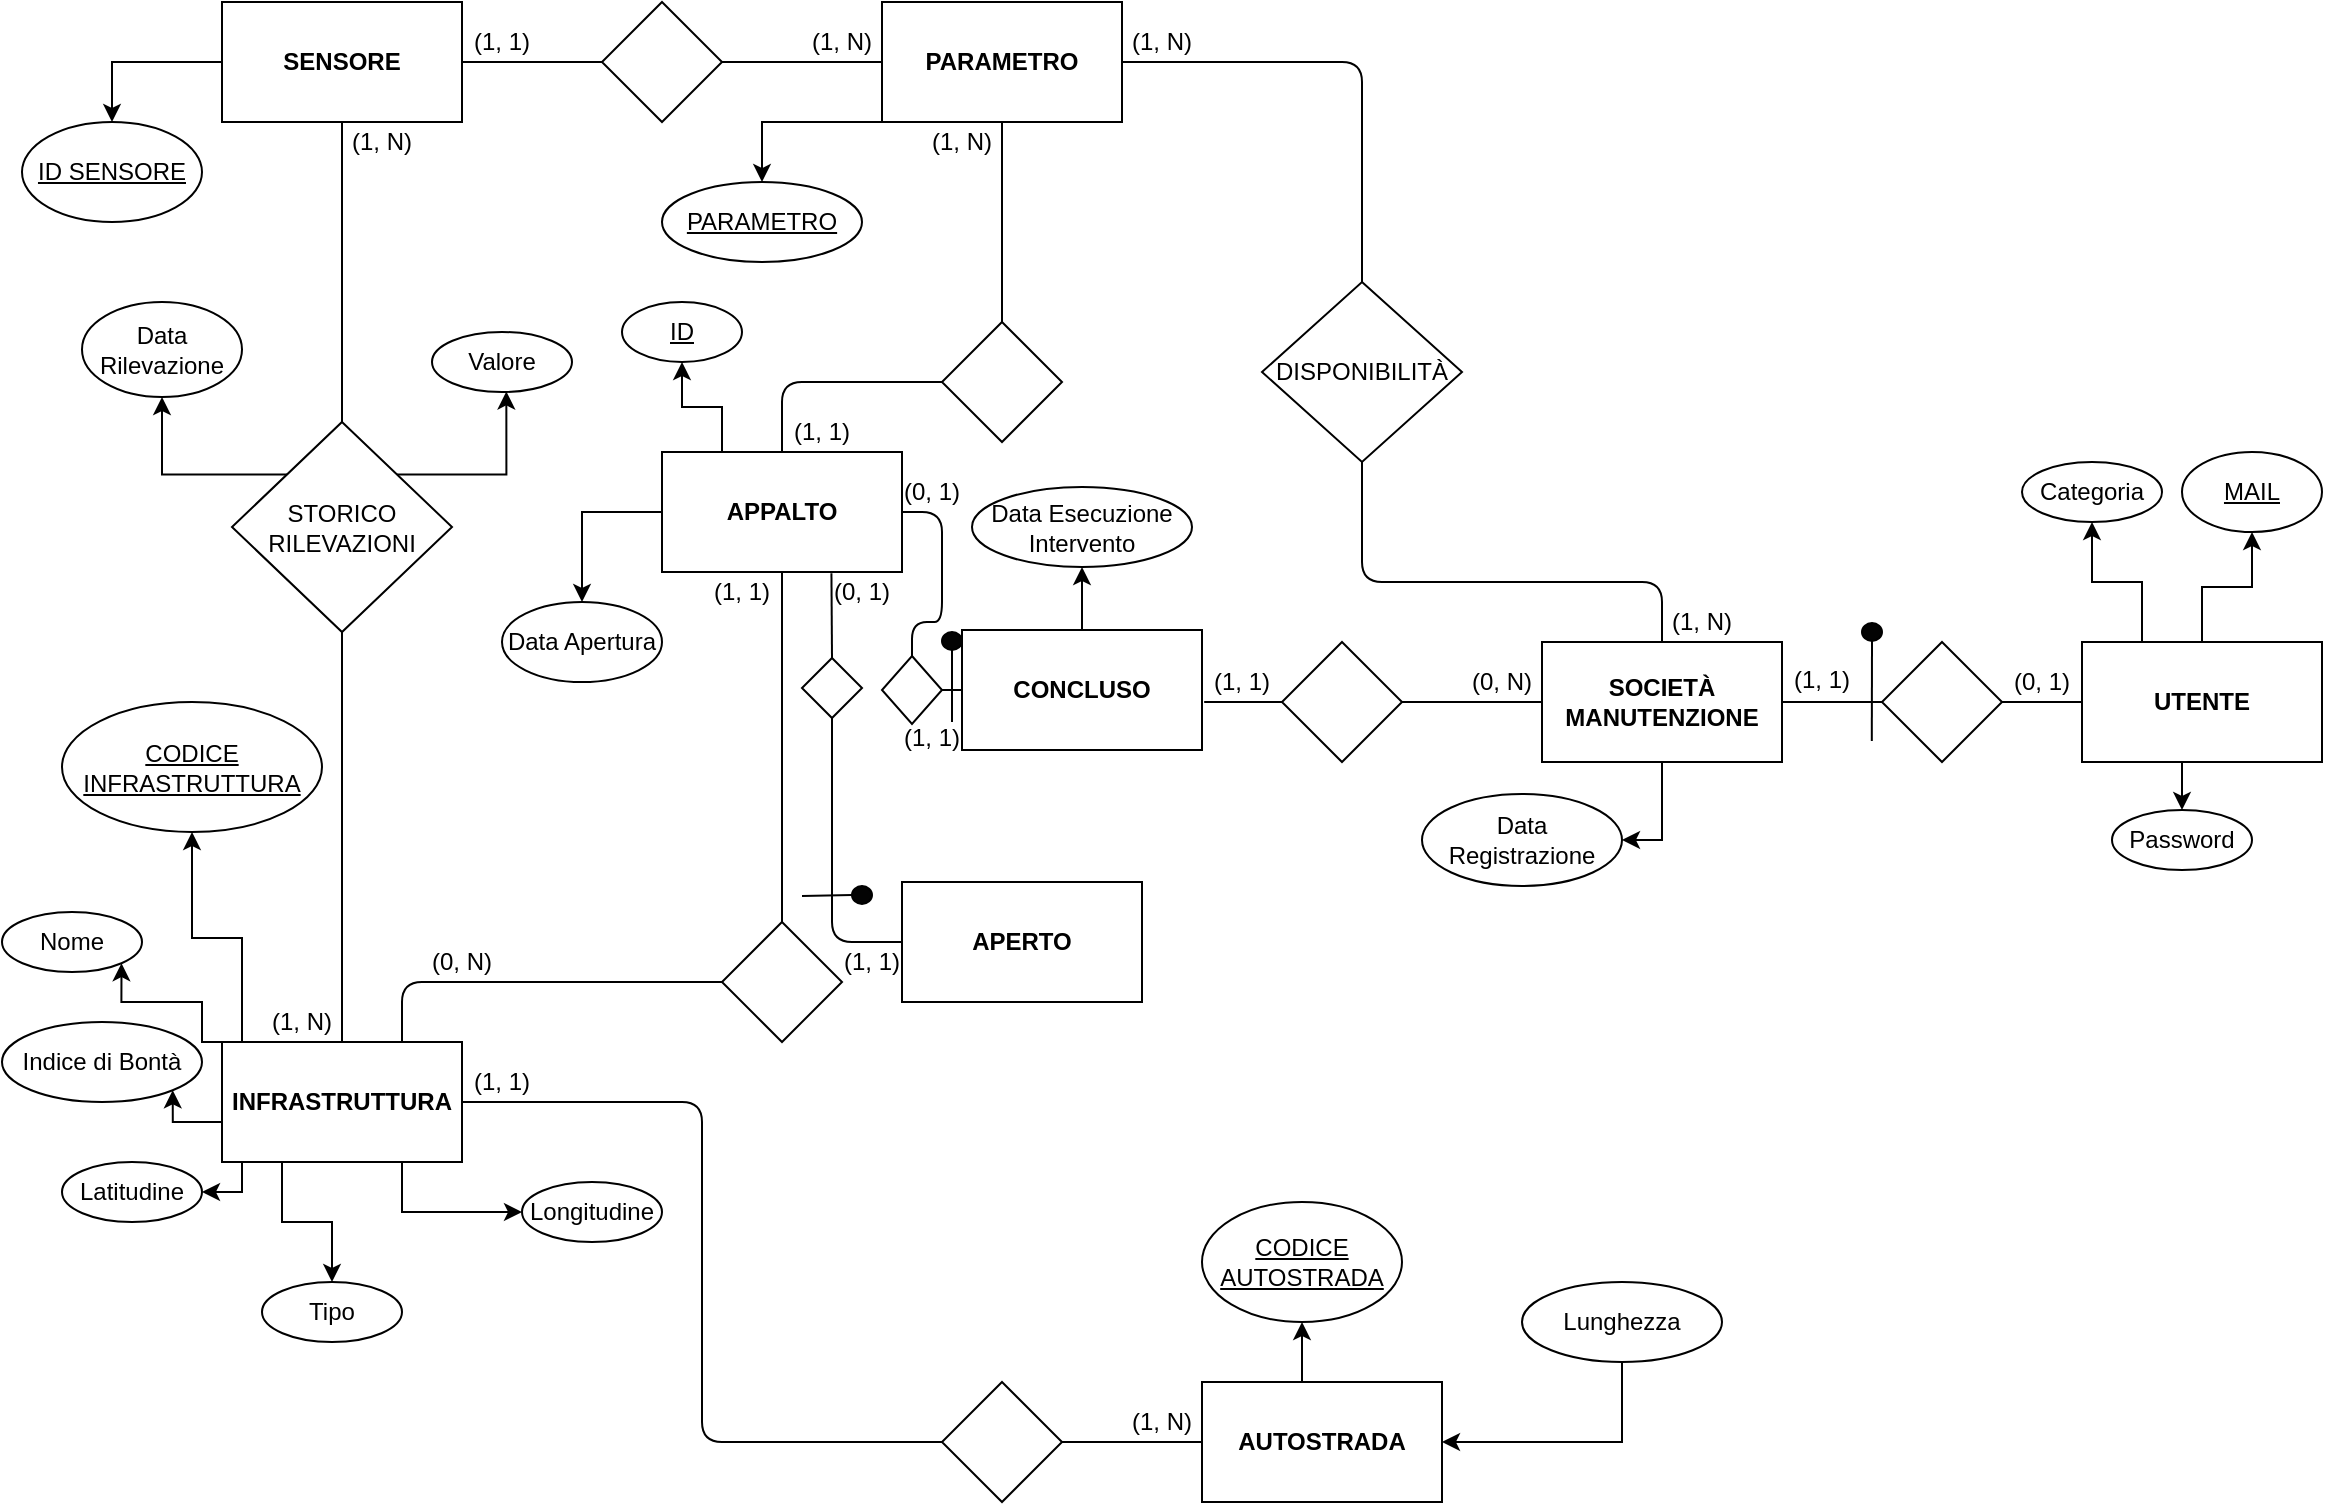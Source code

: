<mxfile version="14.6.13" type="device"><diagram id="R2lEEEUBdFMjLlhIrx00" name="Page-1"><mxGraphModel dx="1385" dy="718" grid="1" gridSize="10" guides="1" tooltips="1" connect="1" arrows="1" fold="1" page="1" pageScale="1" pageWidth="1169" pageHeight="827" math="0" shadow="0" extFonts="Permanent Marker^https://fonts.googleapis.com/css?family=Permanent+Marker"><root><mxCell id="0"/><mxCell id="1" parent="0"/><mxCell id="ARgTO1HJtI1dzQrFU6CF-13" style="edgeStyle=orthogonalEdgeStyle;rounded=0;orthogonalLoop=1;jettySize=auto;html=1;exitX=0;exitY=0;exitDx=0;exitDy=0;entryX=1;entryY=1;entryDx=0;entryDy=0;" parent="1" source="DTdCCOLke4MYshlRXtkn-2" target="ARgTO1HJtI1dzQrFU6CF-9" edge="1"><mxGeometry relative="1" as="geometry"><Array as="points"><mxPoint x="100" y="560"/><mxPoint x="100" y="540"/><mxPoint x="60" y="540"/></Array></mxGeometry></mxCell><mxCell id="ARgTO1HJtI1dzQrFU6CF-14" style="edgeStyle=orthogonalEdgeStyle;rounded=0;orthogonalLoop=1;jettySize=auto;html=1;exitX=0;exitY=0.25;exitDx=0;exitDy=0;entryX=1;entryY=1;entryDx=0;entryDy=0;" parent="1" source="DTdCCOLke4MYshlRXtkn-2" target="ARgTO1HJtI1dzQrFU6CF-10" edge="1"><mxGeometry relative="1" as="geometry"><Array as="points"><mxPoint x="110" y="600"/><mxPoint x="85" y="600"/></Array></mxGeometry></mxCell><mxCell id="ARgTO1HJtI1dzQrFU6CF-15" style="edgeStyle=orthogonalEdgeStyle;rounded=0;orthogonalLoop=1;jettySize=auto;html=1;exitX=0;exitY=1;exitDx=0;exitDy=0;entryX=1;entryY=0.5;entryDx=0;entryDy=0;" parent="1" source="DTdCCOLke4MYshlRXtkn-2" target="ARgTO1HJtI1dzQrFU6CF-12" edge="1"><mxGeometry relative="1" as="geometry"><Array as="points"><mxPoint x="120" y="620"/><mxPoint x="120" y="635"/></Array></mxGeometry></mxCell><mxCell id="ARgTO1HJtI1dzQrFU6CF-16" style="edgeStyle=orthogonalEdgeStyle;rounded=0;orthogonalLoop=1;jettySize=auto;html=1;exitX=0.75;exitY=1;exitDx=0;exitDy=0;entryX=0;entryY=0.5;entryDx=0;entryDy=0;" parent="1" source="DTdCCOLke4MYshlRXtkn-2" target="ARgTO1HJtI1dzQrFU6CF-11" edge="1"><mxGeometry relative="1" as="geometry"/></mxCell><mxCell id="ARgTO1HJtI1dzQrFU6CF-19" style="edgeStyle=orthogonalEdgeStyle;rounded=0;orthogonalLoop=1;jettySize=auto;html=1;exitX=0.25;exitY=0;exitDx=0;exitDy=0;entryX=0.5;entryY=1;entryDx=0;entryDy=0;" parent="1" source="DTdCCOLke4MYshlRXtkn-2" target="ARgTO1HJtI1dzQrFU6CF-17" edge="1"><mxGeometry relative="1" as="geometry"><Array as="points"><mxPoint x="120" y="560"/><mxPoint x="120" y="508"/><mxPoint x="95" y="508"/></Array></mxGeometry></mxCell><mxCell id="m7eNtZPZk-b3_-M_fhzw-2" style="edgeStyle=orthogonalEdgeStyle;rounded=0;orthogonalLoop=1;jettySize=auto;html=1;exitX=0.25;exitY=1;exitDx=0;exitDy=0;entryX=0.5;entryY=0;entryDx=0;entryDy=0;" edge="1" parent="1" source="DTdCCOLke4MYshlRXtkn-2" target="m7eNtZPZk-b3_-M_fhzw-1"><mxGeometry relative="1" as="geometry"/></mxCell><mxCell id="DTdCCOLke4MYshlRXtkn-2" value="" style="rounded=0;whiteSpace=wrap;html=1;" parent="1" vertex="1"><mxGeometry x="110" y="560" width="120" height="60" as="geometry"/></mxCell><mxCell id="DTdCCOLke4MYshlRXtkn-5" value="&lt;b&gt;INFRASTRUTTURA&lt;/b&gt;" style="text;html=1;strokeColor=none;fillColor=none;align=center;verticalAlign=middle;whiteSpace=wrap;rounded=0;comic=0;" parent="1" vertex="1"><mxGeometry x="110" y="580" width="120" height="20" as="geometry"/></mxCell><mxCell id="ARgTO1HJtI1dzQrFU6CF-31" style="edgeStyle=orthogonalEdgeStyle;rounded=0;orthogonalLoop=1;jettySize=auto;html=1;exitX=0.5;exitY=0;exitDx=0;exitDy=0;entryX=0.5;entryY=1;entryDx=0;entryDy=0;" parent="1" source="DTdCCOLke4MYshlRXtkn-17" target="ARgTO1HJtI1dzQrFU6CF-29" edge="1"><mxGeometry relative="1" as="geometry"/></mxCell><mxCell id="ARgTO1HJtI1dzQrFU6CF-32" style="edgeStyle=orthogonalEdgeStyle;rounded=0;orthogonalLoop=1;jettySize=auto;html=1;exitX=0.5;exitY=1;exitDx=0;exitDy=0;entryX=0.5;entryY=0;entryDx=0;entryDy=0;" parent="1" source="DTdCCOLke4MYshlRXtkn-17" target="ARgTO1HJtI1dzQrFU6CF-30" edge="1"><mxGeometry relative="1" as="geometry"/></mxCell><mxCell id="m7eNtZPZk-b3_-M_fhzw-4" style="edgeStyle=orthogonalEdgeStyle;rounded=0;orthogonalLoop=1;jettySize=auto;html=1;exitX=0.25;exitY=0;exitDx=0;exitDy=0;entryX=0.5;entryY=1;entryDx=0;entryDy=0;" edge="1" parent="1" source="DTdCCOLke4MYshlRXtkn-17" target="m7eNtZPZk-b3_-M_fhzw-3"><mxGeometry relative="1" as="geometry"/></mxCell><mxCell id="DTdCCOLke4MYshlRXtkn-17" value="" style="rounded=0;whiteSpace=wrap;html=1;" parent="1" vertex="1"><mxGeometry x="1040" y="360" width="120" height="60" as="geometry"/></mxCell><mxCell id="DTdCCOLke4MYshlRXtkn-18" value="&lt;b&gt;UTENTE&lt;/b&gt;" style="text;html=1;strokeColor=none;fillColor=none;align=center;verticalAlign=middle;whiteSpace=wrap;rounded=0;comic=0;" parent="1" vertex="1"><mxGeometry x="1040" y="380" width="120" height="20" as="geometry"/></mxCell><mxCell id="ARgTO1HJtI1dzQrFU6CF-34" style="edgeStyle=orthogonalEdgeStyle;rounded=0;orthogonalLoop=1;jettySize=auto;html=1;exitX=0.5;exitY=1;exitDx=0;exitDy=0;entryX=1;entryY=0.5;entryDx=0;entryDy=0;" parent="1" source="DTdCCOLke4MYshlRXtkn-23" target="ARgTO1HJtI1dzQrFU6CF-33" edge="1"><mxGeometry relative="1" as="geometry"/></mxCell><mxCell id="DTdCCOLke4MYshlRXtkn-23" value="" style="rounded=0;whiteSpace=wrap;html=1;comic=0;" parent="1" vertex="1"><mxGeometry x="770" y="360" width="120" height="60" as="geometry"/></mxCell><mxCell id="DTdCCOLke4MYshlRXtkn-24" value="&lt;div&gt;&lt;b&gt;SOCIETÀ&lt;/b&gt;&lt;/div&gt;&lt;div&gt;&lt;b&gt;MANUTENZIONE&lt;br&gt;&lt;/b&gt;&lt;/div&gt;" style="text;html=1;strokeColor=none;fillColor=none;align=center;verticalAlign=middle;whiteSpace=wrap;rounded=0;comic=0;" parent="1" vertex="1"><mxGeometry x="775" y="375" width="110" height="30" as="geometry"/></mxCell><mxCell id="ARgTO1HJtI1dzQrFU6CF-23" style="edgeStyle=orthogonalEdgeStyle;rounded=0;orthogonalLoop=1;jettySize=auto;html=1;exitX=0.25;exitY=0;exitDx=0;exitDy=0;entryX=0.5;entryY=1;entryDx=0;entryDy=0;" parent="1" source="DTdCCOLke4MYshlRXtkn-31" target="ARgTO1HJtI1dzQrFU6CF-22" edge="1"><mxGeometry relative="1" as="geometry"/></mxCell><mxCell id="MuZJ8Xw1Ypd4uIBQaqH0-1" style="edgeStyle=orthogonalEdgeStyle;rounded=0;orthogonalLoop=1;jettySize=auto;html=1;exitX=0;exitY=0.5;exitDx=0;exitDy=0;entryX=0.5;entryY=0;entryDx=0;entryDy=0;" parent="1" source="DTdCCOLke4MYshlRXtkn-31" target="ARgTO1HJtI1dzQrFU6CF-20" edge="1"><mxGeometry relative="1" as="geometry"/></mxCell><mxCell id="DTdCCOLke4MYshlRXtkn-31" value="&lt;b&gt;APPALTO&lt;/b&gt;" style="rounded=0;whiteSpace=wrap;html=1;comic=0;" parent="1" vertex="1"><mxGeometry x="330" y="265" width="120" height="60" as="geometry"/></mxCell><mxCell id="ARgTO1HJtI1dzQrFU6CF-36" style="edgeStyle=orthogonalEdgeStyle;rounded=0;orthogonalLoop=1;jettySize=auto;html=1;exitX=0.5;exitY=0;exitDx=0;exitDy=0;entryX=0.5;entryY=1;entryDx=0;entryDy=0;" parent="1" source="DTdCCOLke4MYshlRXtkn-34" target="ARgTO1HJtI1dzQrFU6CF-35" edge="1"><mxGeometry relative="1" as="geometry"/></mxCell><mxCell id="DTdCCOLke4MYshlRXtkn-34" value="" style="rounded=0;whiteSpace=wrap;html=1;comic=0;" parent="1" vertex="1"><mxGeometry x="600" y="730" width="120" height="60" as="geometry"/></mxCell><mxCell id="DTdCCOLke4MYshlRXtkn-35" value="&lt;b&gt;AUTOSTRADA&lt;/b&gt;" style="text;html=1;strokeColor=none;fillColor=none;align=center;verticalAlign=middle;whiteSpace=wrap;rounded=0;comic=0;" parent="1" vertex="1"><mxGeometry x="630" y="745" width="60" height="30" as="geometry"/></mxCell><mxCell id="DTdCCOLke4MYshlRXtkn-36" value="" style="rhombus;whiteSpace=wrap;html=1;rounded=0;comic=0;" parent="1" vertex="1"><mxGeometry x="470" y="730" width="60" height="60" as="geometry"/></mxCell><mxCell id="DTdCCOLke4MYshlRXtkn-37" value="" style="endArrow=none;html=1;fillColor=#000000;exitX=1;exitY=0.5;exitDx=0;exitDy=0;entryX=0;entryY=0.5;entryDx=0;entryDy=0;" parent="1" source="DTdCCOLke4MYshlRXtkn-5" target="DTdCCOLke4MYshlRXtkn-36" edge="1"><mxGeometry width="50" height="50" relative="1" as="geometry"><mxPoint x="270" y="530" as="sourcePoint"/><mxPoint x="320" y="480" as="targetPoint"/><Array as="points"><mxPoint x="350" y="590"/><mxPoint x="350" y="760"/></Array></mxGeometry></mxCell><mxCell id="DTdCCOLke4MYshlRXtkn-38" value="" style="endArrow=none;html=1;fillColor=#000000;entryX=0;entryY=0.5;entryDx=0;entryDy=0;" parent="1" edge="1"><mxGeometry width="50" height="50" relative="1" as="geometry"><mxPoint x="530" y="760" as="sourcePoint"/><mxPoint x="600" y="760" as="targetPoint"/></mxGeometry></mxCell><mxCell id="DTdCCOLke4MYshlRXtkn-39" value="(1, 1)" style="text;html=1;strokeColor=none;fillColor=none;align=center;verticalAlign=middle;whiteSpace=wrap;rounded=0;comic=0;" parent="1" vertex="1"><mxGeometry x="230" y="570" width="40" height="20" as="geometry"/></mxCell><mxCell id="DTdCCOLke4MYshlRXtkn-40" value="(1, N)" style="text;html=1;strokeColor=none;fillColor=none;align=center;verticalAlign=middle;whiteSpace=wrap;rounded=0;comic=0;" parent="1" vertex="1"><mxGeometry x="560" y="740" width="40" height="20" as="geometry"/></mxCell><mxCell id="ARgTO1HJtI1dzQrFU6CF-28" style="edgeStyle=orthogonalEdgeStyle;rounded=0;orthogonalLoop=1;jettySize=auto;html=1;exitX=0;exitY=1;exitDx=0;exitDy=0;entryX=0.5;entryY=0;entryDx=0;entryDy=0;" parent="1" source="DTdCCOLke4MYshlRXtkn-43" target="ARgTO1HJtI1dzQrFU6CF-26" edge="1"><mxGeometry relative="1" as="geometry"><Array as="points"><mxPoint x="380" y="100"/></Array></mxGeometry></mxCell><mxCell id="DTdCCOLke4MYshlRXtkn-43" value="&lt;b&gt;PARAMETRO&lt;/b&gt;" style="rounded=0;whiteSpace=wrap;html=1;comic=0;" parent="1" vertex="1"><mxGeometry x="440" y="40" width="120" height="60" as="geometry"/></mxCell><mxCell id="DTdCCOLke4MYshlRXtkn-51" value="" style="rhombus;whiteSpace=wrap;html=1;rounded=0;comic=0;" parent="1" vertex="1"><mxGeometry x="470" y="200" width="60" height="60" as="geometry"/></mxCell><mxCell id="DTdCCOLke4MYshlRXtkn-56" value="" style="rhombus;whiteSpace=wrap;html=1;rounded=0;comic=0;" parent="1" vertex="1"><mxGeometry x="640" y="360" width="60" height="60" as="geometry"/></mxCell><mxCell id="DTdCCOLke4MYshlRXtkn-57" value="" style="endArrow=none;html=1;fillColor=#000000;exitX=1.009;exitY=0.6;exitDx=0;exitDy=0;entryX=0;entryY=0.5;entryDx=0;entryDy=0;exitPerimeter=0;" parent="1" source="MuZJ8Xw1Ypd4uIBQaqH0-7" target="DTdCCOLke4MYshlRXtkn-56" edge="1"><mxGeometry width="50" height="50" relative="1" as="geometry"><mxPoint x="590" y="394" as="sourcePoint"/><mxPoint x="680" y="284" as="targetPoint"/></mxGeometry></mxCell><mxCell id="DTdCCOLke4MYshlRXtkn-59" value="(1, 1)" style="text;html=1;strokeColor=none;fillColor=none;align=center;verticalAlign=middle;whiteSpace=wrap;rounded=0;comic=0;" parent="1" vertex="1"><mxGeometry x="600" y="370" width="40" height="20" as="geometry"/></mxCell><mxCell id="DTdCCOLke4MYshlRXtkn-60" value="(0, N)" style="text;html=1;strokeColor=none;fillColor=none;align=center;verticalAlign=middle;whiteSpace=wrap;rounded=0;comic=0;" parent="1" vertex="1"><mxGeometry x="730" y="370" width="40" height="20" as="geometry"/></mxCell><mxCell id="DTdCCOLke4MYshlRXtkn-83" value="" style="endArrow=none;html=1;fillColor=#000000;entryX=0.5;entryY=1;entryDx=0;entryDy=0;exitX=0.5;exitY=0;exitDx=0;exitDy=0;" parent="1" source="DTdCCOLke4MYshlRXtkn-51" target="DTdCCOLke4MYshlRXtkn-43" edge="1"><mxGeometry width="50" height="50" relative="1" as="geometry"><mxPoint x="300" y="270" as="sourcePoint"/><mxPoint x="350" y="220" as="targetPoint"/></mxGeometry></mxCell><mxCell id="DTdCCOLke4MYshlRXtkn-84" value="" style="endArrow=none;html=1;fillColor=#000000;exitX=0.5;exitY=0;exitDx=0;exitDy=0;entryX=0;entryY=0.5;entryDx=0;entryDy=0;" parent="1" source="DTdCCOLke4MYshlRXtkn-31" target="DTdCCOLke4MYshlRXtkn-51" edge="1"><mxGeometry width="50" height="50" relative="1" as="geometry"><mxPoint x="499.66" y="260" as="sourcePoint"/><mxPoint x="500" y="260" as="targetPoint"/><Array as="points"><mxPoint x="390" y="230"/></Array></mxGeometry></mxCell><mxCell id="DTdCCOLke4MYshlRXtkn-85" value="" style="rhombus;whiteSpace=wrap;html=1;rounded=0;comic=0;" parent="1" vertex="1"><mxGeometry x="630" y="180" width="100" height="90" as="geometry"/></mxCell><mxCell id="DTdCCOLke4MYshlRXtkn-90" value="" style="endArrow=none;html=1;fillColor=#000000;exitX=1;exitY=0.5;exitDx=0;exitDy=0;entryX=0.5;entryY=0;entryDx=0;entryDy=0;" parent="1" source="DTdCCOLke4MYshlRXtkn-43" target="DTdCCOLke4MYshlRXtkn-85" edge="1"><mxGeometry width="50" height="50" relative="1" as="geometry"><mxPoint x="710" y="160" as="sourcePoint"/><mxPoint x="760" y="110" as="targetPoint"/><Array as="points"><mxPoint x="680" y="70"/></Array></mxGeometry></mxCell><mxCell id="DTdCCOLke4MYshlRXtkn-91" value="" style="endArrow=none;html=1;fillColor=#000000;exitX=0.5;exitY=1;exitDx=0;exitDy=0;entryX=0.5;entryY=0;entryDx=0;entryDy=0;" parent="1" source="DTdCCOLke4MYshlRXtkn-85" target="DTdCCOLke4MYshlRXtkn-23" edge="1"><mxGeometry width="50" height="50" relative="1" as="geometry"><mxPoint x="800" y="190" as="sourcePoint"/><mxPoint x="850" y="140" as="targetPoint"/><Array as="points"><mxPoint x="680" y="330"/><mxPoint x="830" y="330"/></Array></mxGeometry></mxCell><mxCell id="DTdCCOLke4MYshlRXtkn-92" value="" style="rhombus;whiteSpace=wrap;html=1;rounded=0;comic=0;" parent="1" vertex="1"><mxGeometry x="360" y="500" width="60" height="60" as="geometry"/></mxCell><mxCell id="DTdCCOLke4MYshlRXtkn-93" value="" style="endArrow=none;html=1;fillColor=#000000;entryX=0.5;entryY=1;entryDx=0;entryDy=0;exitX=0.5;exitY=0;exitDx=0;exitDy=0;" parent="1" source="DTdCCOLke4MYshlRXtkn-92" target="DTdCCOLke4MYshlRXtkn-31" edge="1"><mxGeometry width="50" height="50" relative="1" as="geometry"><mxPoint x="360" y="610" as="sourcePoint"/><mxPoint x="410" y="560" as="targetPoint"/></mxGeometry></mxCell><mxCell id="DTdCCOLke4MYshlRXtkn-94" value="" style="endArrow=none;html=1;fillColor=#000000;entryX=0;entryY=0.5;entryDx=0;entryDy=0;exitX=0.75;exitY=0;exitDx=0;exitDy=0;" parent="1" source="DTdCCOLke4MYshlRXtkn-2" target="DTdCCOLke4MYshlRXtkn-92" edge="1"><mxGeometry width="50" height="50" relative="1" as="geometry"><mxPoint x="400" y="630" as="sourcePoint"/><mxPoint x="450" y="580" as="targetPoint"/><Array as="points"><mxPoint x="200" y="530"/></Array></mxGeometry></mxCell><mxCell id="DTdCCOLke4MYshlRXtkn-95" value="DISPONIBILITÀ" style="text;html=1;strokeColor=none;fillColor=none;align=center;verticalAlign=middle;whiteSpace=wrap;rounded=0;comic=0;" parent="1" vertex="1"><mxGeometry x="660" y="215" width="40" height="20" as="geometry"/></mxCell><mxCell id="DTdCCOLke4MYshlRXtkn-96" value="(1, 1)" style="text;html=1;strokeColor=none;fillColor=none;align=center;verticalAlign=middle;whiteSpace=wrap;rounded=0;comic=0;" parent="1" vertex="1"><mxGeometry x="350" y="325" width="40" height="20" as="geometry"/></mxCell><mxCell id="DTdCCOLke4MYshlRXtkn-97" value="(0, N)" style="text;html=1;strokeColor=none;fillColor=none;align=center;verticalAlign=middle;whiteSpace=wrap;rounded=0;comic=0;" parent="1" vertex="1"><mxGeometry x="210" y="510" width="40" height="20" as="geometry"/></mxCell><mxCell id="DTdCCOLke4MYshlRXtkn-98" value="(1, N)" style="text;html=1;strokeColor=none;fillColor=none;align=center;verticalAlign=middle;whiteSpace=wrap;rounded=0;comic=0;" parent="1" vertex="1"><mxGeometry x="130" y="540" width="40" height="20" as="geometry"/></mxCell><mxCell id="DTdCCOLke4MYshlRXtkn-101" value="(1, N)" style="text;html=1;strokeColor=none;fillColor=none;align=center;verticalAlign=middle;whiteSpace=wrap;rounded=0;comic=0;" parent="1" vertex="1"><mxGeometry x="400" y="50" width="40" height="20" as="geometry"/></mxCell><mxCell id="DTdCCOLke4MYshlRXtkn-102" value="(1, N)" style="text;html=1;strokeColor=none;fillColor=none;align=center;verticalAlign=middle;whiteSpace=wrap;rounded=0;comic=0;" parent="1" vertex="1"><mxGeometry x="460" y="100" width="40" height="20" as="geometry"/></mxCell><mxCell id="DTdCCOLke4MYshlRXtkn-103" value="(1, N)" style="text;html=1;strokeColor=none;fillColor=none;align=center;verticalAlign=middle;whiteSpace=wrap;rounded=0;comic=0;" parent="1" vertex="1"><mxGeometry x="560" y="50" width="40" height="20" as="geometry"/></mxCell><mxCell id="DTdCCOLke4MYshlRXtkn-104" value="(1, 1)" style="text;html=1;strokeColor=none;fillColor=none;align=center;verticalAlign=middle;whiteSpace=wrap;rounded=0;comic=0;" parent="1" vertex="1"><mxGeometry x="390" y="245" width="40" height="20" as="geometry"/></mxCell><mxCell id="DTdCCOLke4MYshlRXtkn-105" value="(1, N)" style="text;html=1;strokeColor=none;fillColor=none;align=center;verticalAlign=middle;whiteSpace=wrap;rounded=0;comic=0;" parent="1" vertex="1"><mxGeometry x="830" y="340" width="40" height="20" as="geometry"/></mxCell><mxCell id="DTdCCOLke4MYshlRXtkn-107" value="" style="endArrow=none;html=1;fillColor=#000000;entryX=0;entryY=0.5;entryDx=0;entryDy=0;exitX=1;exitY=0.5;exitDx=0;exitDy=0;" parent="1" source="DTdCCOLke4MYshlRXtkn-56" target="DTdCCOLke4MYshlRXtkn-23" edge="1"><mxGeometry width="50" height="50" relative="1" as="geometry"><mxPoint x="650" y="510" as="sourcePoint"/><mxPoint x="700" y="460" as="targetPoint"/></mxGeometry></mxCell><mxCell id="ARgTO1HJtI1dzQrFU6CF-7" style="edgeStyle=orthogonalEdgeStyle;rounded=0;orthogonalLoop=1;jettySize=auto;html=1;exitX=0;exitY=0;exitDx=0;exitDy=0;entryX=0.5;entryY=1;entryDx=0;entryDy=0;" parent="1" source="DTdCCOLke4MYshlRXtkn-108" target="ARgTO1HJtI1dzQrFU6CF-6" edge="1"><mxGeometry relative="1" as="geometry"><Array as="points"><mxPoint x="80" y="276"/></Array></mxGeometry></mxCell><mxCell id="ARgTO1HJtI1dzQrFU6CF-8" style="edgeStyle=orthogonalEdgeStyle;rounded=0;orthogonalLoop=1;jettySize=auto;html=1;exitX=1;exitY=0;exitDx=0;exitDy=0;entryX=0.531;entryY=0.991;entryDx=0;entryDy=0;entryPerimeter=0;" parent="1" source="DTdCCOLke4MYshlRXtkn-108" target="ARgTO1HJtI1dzQrFU6CF-5" edge="1"><mxGeometry relative="1" as="geometry"><Array as="points"><mxPoint x="252" y="276"/></Array></mxGeometry></mxCell><mxCell id="DTdCCOLke4MYshlRXtkn-108" value="" style="rhombus;whiteSpace=wrap;html=1;rounded=0;comic=0;" parent="1" vertex="1"><mxGeometry x="115" y="250" width="110" height="105" as="geometry"/></mxCell><mxCell id="DTdCCOLke4MYshlRXtkn-109" value="STORICO&lt;br&gt;RILEVAZIONI" style="text;html=1;strokeColor=none;fillColor=none;align=center;verticalAlign=middle;whiteSpace=wrap;rounded=0;comic=0;" parent="1" vertex="1"><mxGeometry x="150" y="292.5" width="40" height="20" as="geometry"/></mxCell><mxCell id="DTdCCOLke4MYshlRXtkn-112" value="" style="endArrow=none;html=1;fillColor=#000000;entryX=0.5;entryY=1;entryDx=0;entryDy=0;exitX=0.5;exitY=0;exitDx=0;exitDy=0;" parent="1" source="DTdCCOLke4MYshlRXtkn-2" target="DTdCCOLke4MYshlRXtkn-108" edge="1"><mxGeometry width="50" height="50" relative="1" as="geometry"><mxPoint x="230" y="420" as="sourcePoint"/><mxPoint x="280" y="370" as="targetPoint"/></mxGeometry></mxCell><mxCell id="ARgTO1HJtI1dzQrFU6CF-5" value="Valore" style="ellipse;whiteSpace=wrap;html=1;align=center;" parent="1" vertex="1"><mxGeometry x="215" y="205" width="70" height="30" as="geometry"/></mxCell><mxCell id="ARgTO1HJtI1dzQrFU6CF-6" value="Data Rilevazione" style="ellipse;whiteSpace=wrap;html=1;align=center;" parent="1" vertex="1"><mxGeometry x="40" y="190" width="80" height="47.5" as="geometry"/></mxCell><mxCell id="ARgTO1HJtI1dzQrFU6CF-9" value="Nome" style="ellipse;whiteSpace=wrap;html=1;align=center;" parent="1" vertex="1"><mxGeometry y="495" width="70" height="30" as="geometry"/></mxCell><mxCell id="ARgTO1HJtI1dzQrFU6CF-10" value="Indice di Bontà" style="ellipse;whiteSpace=wrap;html=1;align=center;" parent="1" vertex="1"><mxGeometry y="550" width="100" height="40" as="geometry"/></mxCell><mxCell id="ARgTO1HJtI1dzQrFU6CF-11" value="Longitudine" style="ellipse;whiteSpace=wrap;html=1;align=center;" parent="1" vertex="1"><mxGeometry x="260" y="630" width="70" height="30" as="geometry"/></mxCell><mxCell id="ARgTO1HJtI1dzQrFU6CF-12" value="Latitudine" style="ellipse;whiteSpace=wrap;html=1;align=center;" parent="1" vertex="1"><mxGeometry x="30" y="620" width="70" height="30" as="geometry"/></mxCell><mxCell id="ARgTO1HJtI1dzQrFU6CF-17" value="CODICE INFRASTRUTTURA" style="ellipse;whiteSpace=wrap;html=1;align=center;fontStyle=4;" parent="1" vertex="1"><mxGeometry x="30" y="390" width="130" height="65" as="geometry"/></mxCell><mxCell id="ARgTO1HJtI1dzQrFU6CF-20" value="Data Apertura" style="ellipse;whiteSpace=wrap;html=1;align=center;" parent="1" vertex="1"><mxGeometry x="250" y="340" width="80" height="40" as="geometry"/></mxCell><mxCell id="ARgTO1HJtI1dzQrFU6CF-22" value="ID" style="ellipse;whiteSpace=wrap;html=1;align=center;fontStyle=4;" parent="1" vertex="1"><mxGeometry x="310" y="190" width="60" height="30" as="geometry"/></mxCell><mxCell id="ARgTO1HJtI1dzQrFU6CF-26" value="PARAMETRO" style="ellipse;whiteSpace=wrap;html=1;align=center;fontStyle=4;" parent="1" vertex="1"><mxGeometry x="330" y="130" width="100" height="40" as="geometry"/></mxCell><mxCell id="ARgTO1HJtI1dzQrFU6CF-29" value="MAIL" style="ellipse;whiteSpace=wrap;html=1;align=center;fontStyle=4;" parent="1" vertex="1"><mxGeometry x="1090" y="265" width="70" height="40" as="geometry"/></mxCell><mxCell id="ARgTO1HJtI1dzQrFU6CF-30" value="Password" style="ellipse;whiteSpace=wrap;html=1;align=center;" parent="1" vertex="1"><mxGeometry x="1055" y="444" width="70" height="30" as="geometry"/></mxCell><mxCell id="ARgTO1HJtI1dzQrFU6CF-33" value="Data Registrazione" style="ellipse;whiteSpace=wrap;html=1;align=center;" parent="1" vertex="1"><mxGeometry x="710" y="436" width="100" height="46" as="geometry"/></mxCell><mxCell id="ARgTO1HJtI1dzQrFU6CF-35" value="CODICE AUTOSTRADA" style="ellipse;whiteSpace=wrap;html=1;align=center;fontStyle=4;" parent="1" vertex="1"><mxGeometry x="600" y="640" width="100" height="60" as="geometry"/></mxCell><mxCell id="ARgTO1HJtI1dzQrFU6CF-38" style="edgeStyle=orthogonalEdgeStyle;rounded=0;orthogonalLoop=1;jettySize=auto;html=1;exitX=0.5;exitY=1;exitDx=0;exitDy=0;entryX=1;entryY=0.5;entryDx=0;entryDy=0;" parent="1" source="ARgTO1HJtI1dzQrFU6CF-37" target="DTdCCOLke4MYshlRXtkn-34" edge="1"><mxGeometry relative="1" as="geometry"/></mxCell><mxCell id="ARgTO1HJtI1dzQrFU6CF-37" value="Lunghezza" style="ellipse;whiteSpace=wrap;html=1;align=center;" parent="1" vertex="1"><mxGeometry x="760" y="680" width="100" height="40" as="geometry"/></mxCell><mxCell id="sMt4XVGwXk2Z-iClsOvt-2" value="&lt;b&gt;SENSORE&lt;/b&gt;" style="rounded=0;whiteSpace=wrap;html=1;comic=0;" parent="1" vertex="1"><mxGeometry x="110" y="40" width="120" height="60" as="geometry"/></mxCell><mxCell id="sMt4XVGwXk2Z-iClsOvt-4" value="" style="rhombus;whiteSpace=wrap;html=1;" parent="1" vertex="1"><mxGeometry x="300" y="40" width="60" height="60" as="geometry"/></mxCell><mxCell id="sMt4XVGwXk2Z-iClsOvt-5" value="" style="endArrow=none;html=1;entryX=1;entryY=0.5;entryDx=0;entryDy=0;exitX=0;exitY=0.5;exitDx=0;exitDy=0;" parent="1" source="DTdCCOLke4MYshlRXtkn-43" target="sMt4XVGwXk2Z-iClsOvt-4" edge="1"><mxGeometry width="50" height="50" relative="1" as="geometry"><mxPoint x="250" y="210" as="sourcePoint"/><mxPoint x="300" y="160" as="targetPoint"/></mxGeometry></mxCell><mxCell id="sMt4XVGwXk2Z-iClsOvt-6" value="" style="endArrow=none;html=1;entryX=0;entryY=0.5;entryDx=0;entryDy=0;exitX=1;exitY=0.5;exitDx=0;exitDy=0;" parent="1" source="sMt4XVGwXk2Z-iClsOvt-2" target="sMt4XVGwXk2Z-iClsOvt-4" edge="1"><mxGeometry width="50" height="50" relative="1" as="geometry"><mxPoint x="210" y="210" as="sourcePoint"/><mxPoint x="260" y="160" as="targetPoint"/></mxGeometry></mxCell><mxCell id="sMt4XVGwXk2Z-iClsOvt-7" value="(1, 1)" style="text;html=1;strokeColor=none;fillColor=none;align=center;verticalAlign=middle;whiteSpace=wrap;rounded=0;" parent="1" vertex="1"><mxGeometry x="230" y="50" width="40" height="20" as="geometry"/></mxCell><mxCell id="sMt4XVGwXk2Z-iClsOvt-8" value="" style="endArrow=none;html=1;entryX=0.5;entryY=1;entryDx=0;entryDy=0;exitX=0.5;exitY=0;exitDx=0;exitDy=0;" parent="1" source="DTdCCOLke4MYshlRXtkn-108" target="sMt4XVGwXk2Z-iClsOvt-2" edge="1"><mxGeometry width="50" height="50" relative="1" as="geometry"><mxPoint x="140" y="200" as="sourcePoint"/><mxPoint x="190" y="150" as="targetPoint"/></mxGeometry></mxCell><mxCell id="sMt4XVGwXk2Z-iClsOvt-9" value="(1, N)" style="text;html=1;strokeColor=none;fillColor=none;align=center;verticalAlign=middle;whiteSpace=wrap;rounded=0;" parent="1" vertex="1"><mxGeometry x="170" y="100" width="40" height="20" as="geometry"/></mxCell><mxCell id="sMt4XVGwXk2Z-iClsOvt-12" style="edgeStyle=orthogonalEdgeStyle;rounded=0;orthogonalLoop=1;jettySize=auto;html=1;exitX=0;exitY=0.5;exitDx=0;exitDy=0;entryX=0.5;entryY=0;entryDx=0;entryDy=0;" parent="1" source="sMt4XVGwXk2Z-iClsOvt-2" target="sMt4XVGwXk2Z-iClsOvt-13" edge="1"><mxGeometry relative="1" as="geometry"><Array as="points"><mxPoint x="55" y="70"/></Array><mxPoint x="90" y="77" as="sourcePoint"/></mxGeometry></mxCell><mxCell id="sMt4XVGwXk2Z-iClsOvt-13" value="&lt;u&gt;ID SENSORE&lt;/u&gt;" style="ellipse;whiteSpace=wrap;html=1;align=center;" parent="1" vertex="1"><mxGeometry x="10" y="100" width="90" height="50" as="geometry"/></mxCell><mxCell id="MuZJ8Xw1Ypd4uIBQaqH0-5" value="" style="rounded=0;whiteSpace=wrap;html=1;comic=0;" parent="1" vertex="1"><mxGeometry x="450" y="480" width="120" height="60" as="geometry"/></mxCell><mxCell id="MuZJ8Xw1Ypd4uIBQaqH0-6" value="&lt;b&gt;APERTO&lt;/b&gt;" style="text;html=1;strokeColor=none;fillColor=none;align=center;verticalAlign=middle;whiteSpace=wrap;rounded=0;comic=0;" parent="1" vertex="1"><mxGeometry x="470" y="495" width="80" height="30" as="geometry"/></mxCell><mxCell id="MuZJ8Xw1Ypd4uIBQaqH0-7" value="" style="rounded=0;whiteSpace=wrap;html=1;comic=0;" parent="1" vertex="1"><mxGeometry x="480" y="354" width="120" height="60" as="geometry"/></mxCell><mxCell id="MuZJ8Xw1Ypd4uIBQaqH0-8" value="&lt;b&gt;CONCLUSO&lt;/b&gt;" style="text;html=1;strokeColor=none;fillColor=none;align=center;verticalAlign=middle;whiteSpace=wrap;rounded=0;comic=0;" parent="1" vertex="1"><mxGeometry x="500" y="369" width="80" height="30" as="geometry"/></mxCell><mxCell id="MuZJ8Xw1Ypd4uIBQaqH0-9" value="Data Esecuzione Intervento" style="ellipse;whiteSpace=wrap;html=1;align=center;" parent="1" vertex="1"><mxGeometry x="485" y="282.5" width="110" height="40" as="geometry"/></mxCell><mxCell id="MuZJ8Xw1Ypd4uIBQaqH0-10" value="" style="endArrow=classic;html=1;fillColor=#0D0D0D;entryX=0.5;entryY=1;entryDx=0;entryDy=0;exitX=0.5;exitY=0;exitDx=0;exitDy=0;" parent="1" source="MuZJ8Xw1Ypd4uIBQaqH0-7" target="MuZJ8Xw1Ypd4uIBQaqH0-9" edge="1"><mxGeometry width="50" height="50" relative="1" as="geometry"><mxPoint x="580" y="490" as="sourcePoint"/><mxPoint x="590" y="340" as="targetPoint"/></mxGeometry></mxCell><mxCell id="m7eNtZPZk-b3_-M_fhzw-1" value="Tipo" style="ellipse;whiteSpace=wrap;html=1;align=center;" vertex="1" parent="1"><mxGeometry x="130" y="680" width="70" height="30" as="geometry"/></mxCell><mxCell id="m7eNtZPZk-b3_-M_fhzw-3" value="Categoria" style="ellipse;whiteSpace=wrap;html=1;align=center;" vertex="1" parent="1"><mxGeometry x="1010" y="270" width="70" height="30" as="geometry"/></mxCell><mxCell id="m7eNtZPZk-b3_-M_fhzw-5" value="" style="rhombus;whiteSpace=wrap;html=1;rounded=0;comic=0;" vertex="1" parent="1"><mxGeometry x="940" y="360" width="60" height="60" as="geometry"/></mxCell><mxCell id="m7eNtZPZk-b3_-M_fhzw-6" value="" style="endArrow=none;html=1;entryX=0;entryY=0.5;entryDx=0;entryDy=0;exitX=1;exitY=0.5;exitDx=0;exitDy=0;" edge="1" parent="1" source="m7eNtZPZk-b3_-M_fhzw-5" target="DTdCCOLke4MYshlRXtkn-17"><mxGeometry width="50" height="50" relative="1" as="geometry"><mxPoint x="920" y="570" as="sourcePoint"/><mxPoint x="1010" y="430" as="targetPoint"/></mxGeometry></mxCell><mxCell id="m7eNtZPZk-b3_-M_fhzw-7" value="" style="endArrow=none;html=1;entryX=0;entryY=0.5;entryDx=0;entryDy=0;exitX=1;exitY=0.5;exitDx=0;exitDy=0;" edge="1" parent="1" source="DTdCCOLke4MYshlRXtkn-23" target="m7eNtZPZk-b3_-M_fhzw-5"><mxGeometry width="50" height="50" relative="1" as="geometry"><mxPoint x="900" y="550" as="sourcePoint"/><mxPoint x="950" y="500" as="targetPoint"/></mxGeometry></mxCell><mxCell id="m7eNtZPZk-b3_-M_fhzw-8" value="(1, 1)" style="text;html=1;strokeColor=none;fillColor=none;align=center;verticalAlign=middle;whiteSpace=wrap;rounded=0;comic=0;" vertex="1" parent="1"><mxGeometry x="890" y="369" width="40" height="20" as="geometry"/></mxCell><mxCell id="m7eNtZPZk-b3_-M_fhzw-9" value="(0, 1)" style="text;html=1;strokeColor=none;fillColor=none;align=center;verticalAlign=middle;whiteSpace=wrap;rounded=0;comic=0;" vertex="1" parent="1"><mxGeometry x="1000" y="370" width="40" height="20" as="geometry"/></mxCell><mxCell id="m7eNtZPZk-b3_-M_fhzw-10" value="" style="endArrow=none;html=1;" edge="1" parent="1"><mxGeometry width="50" height="50" relative="1" as="geometry"><mxPoint x="934.9" y="409.5" as="sourcePoint"/><mxPoint x="935" y="359.5" as="targetPoint"/></mxGeometry></mxCell><mxCell id="m7eNtZPZk-b3_-M_fhzw-11" value="" style="ellipse;whiteSpace=wrap;html=1;fillColor=#030303;" vertex="1" parent="1"><mxGeometry x="930" y="350.5" width="10" height="9" as="geometry"/></mxCell><mxCell id="m7eNtZPZk-b3_-M_fhzw-12" value="" style="rhombus;whiteSpace=wrap;html=1;rounded=0;comic=0;" vertex="1" parent="1"><mxGeometry x="400" y="368" width="30" height="30" as="geometry"/></mxCell><mxCell id="m7eNtZPZk-b3_-M_fhzw-13" value="" style="rhombus;whiteSpace=wrap;html=1;rounded=0;comic=0;" vertex="1" parent="1"><mxGeometry x="440" y="367" width="30" height="34" as="geometry"/></mxCell><mxCell id="m7eNtZPZk-b3_-M_fhzw-14" value="" style="endArrow=none;html=1;entryX=0.706;entryY=1.011;entryDx=0;entryDy=0;entryPerimeter=0;exitX=0.5;exitY=0;exitDx=0;exitDy=0;" edge="1" parent="1" source="m7eNtZPZk-b3_-M_fhzw-12" target="DTdCCOLke4MYshlRXtkn-31"><mxGeometry width="50" height="50" relative="1" as="geometry"><mxPoint x="420" y="470" as="sourcePoint"/><mxPoint x="470" y="420" as="targetPoint"/></mxGeometry></mxCell><mxCell id="m7eNtZPZk-b3_-M_fhzw-15" value="" style="endArrow=none;html=1;entryX=1;entryY=0.5;entryDx=0;entryDy=0;exitX=0.5;exitY=0;exitDx=0;exitDy=0;" edge="1" parent="1" source="m7eNtZPZk-b3_-M_fhzw-13" target="DTdCCOLke4MYshlRXtkn-31"><mxGeometry width="50" height="50" relative="1" as="geometry"><mxPoint x="390" y="470" as="sourcePoint"/><mxPoint x="440" y="420" as="targetPoint"/><Array as="points"><mxPoint x="455" y="350"/><mxPoint x="470" y="350"/><mxPoint x="470" y="295"/></Array></mxGeometry></mxCell><mxCell id="m7eNtZPZk-b3_-M_fhzw-16" value="" style="endArrow=none;html=1;entryX=0.5;entryY=1;entryDx=0;entryDy=0;exitX=0;exitY=0.5;exitDx=0;exitDy=0;" edge="1" parent="1" source="MuZJ8Xw1Ypd4uIBQaqH0-5" target="m7eNtZPZk-b3_-M_fhzw-12"><mxGeometry width="50" height="50" relative="1" as="geometry"><mxPoint x="440" y="490" as="sourcePoint"/><mxPoint x="490" y="440" as="targetPoint"/><Array as="points"><mxPoint x="415" y="510"/></Array></mxGeometry></mxCell><mxCell id="m7eNtZPZk-b3_-M_fhzw-17" value="" style="endArrow=none;html=1;entryX=0;entryY=0.5;entryDx=0;entryDy=0;exitX=1;exitY=0.5;exitDx=0;exitDy=0;" edge="1" parent="1" source="m7eNtZPZk-b3_-M_fhzw-13" target="MuZJ8Xw1Ypd4uIBQaqH0-7"><mxGeometry width="50" height="50" relative="1" as="geometry"><mxPoint x="450" y="460" as="sourcePoint"/><mxPoint x="500" y="410" as="targetPoint"/></mxGeometry></mxCell><mxCell id="m7eNtZPZk-b3_-M_fhzw-18" value="(0, 1)" style="text;html=1;strokeColor=none;fillColor=none;align=center;verticalAlign=middle;whiteSpace=wrap;rounded=0;comic=0;" vertex="1" parent="1"><mxGeometry x="450" y="278.75" width="30" height="12.5" as="geometry"/></mxCell><mxCell id="m7eNtZPZk-b3_-M_fhzw-19" value="(0, 1)" style="text;html=1;strokeColor=none;fillColor=none;align=center;verticalAlign=middle;whiteSpace=wrap;rounded=0;comic=0;" vertex="1" parent="1"><mxGeometry x="410" y="325" width="40" height="20" as="geometry"/></mxCell><mxCell id="m7eNtZPZk-b3_-M_fhzw-20" value="(1, 1)" style="text;html=1;strokeColor=none;fillColor=none;align=center;verticalAlign=middle;whiteSpace=wrap;rounded=0;comic=0;" vertex="1" parent="1"><mxGeometry x="445" y="398" width="40" height="20" as="geometry"/></mxCell><mxCell id="m7eNtZPZk-b3_-M_fhzw-21" value="(1, 1)" style="text;html=1;strokeColor=none;fillColor=none;align=center;verticalAlign=middle;whiteSpace=wrap;rounded=0;comic=0;" vertex="1" parent="1"><mxGeometry x="420" y="510" width="30" height="20" as="geometry"/></mxCell><mxCell id="m7eNtZPZk-b3_-M_fhzw-22" value="" style="endArrow=none;html=1;" edge="1" parent="1"><mxGeometry width="50" height="50" relative="1" as="geometry"><mxPoint x="475" y="400" as="sourcePoint"/><mxPoint x="475" y="364" as="targetPoint"/></mxGeometry></mxCell><mxCell id="m7eNtZPZk-b3_-M_fhzw-23" value="" style="ellipse;whiteSpace=wrap;html=1;fillColor=#030303;" vertex="1" parent="1"><mxGeometry x="470" y="355" width="10" height="9" as="geometry"/></mxCell><mxCell id="m7eNtZPZk-b3_-M_fhzw-25" value="" style="ellipse;whiteSpace=wrap;html=1;fillColor=#030303;" vertex="1" parent="1"><mxGeometry x="425" y="482" width="10" height="9" as="geometry"/></mxCell><mxCell id="m7eNtZPZk-b3_-M_fhzw-26" value="" style="endArrow=none;html=1;entryX=0;entryY=0.5;entryDx=0;entryDy=0;" edge="1" parent="1" target="m7eNtZPZk-b3_-M_fhzw-25"><mxGeometry width="50" height="50" relative="1" as="geometry"><mxPoint x="400" y="487" as="sourcePoint"/><mxPoint x="400" y="446" as="targetPoint"/></mxGeometry></mxCell></root></mxGraphModel></diagram></mxfile>